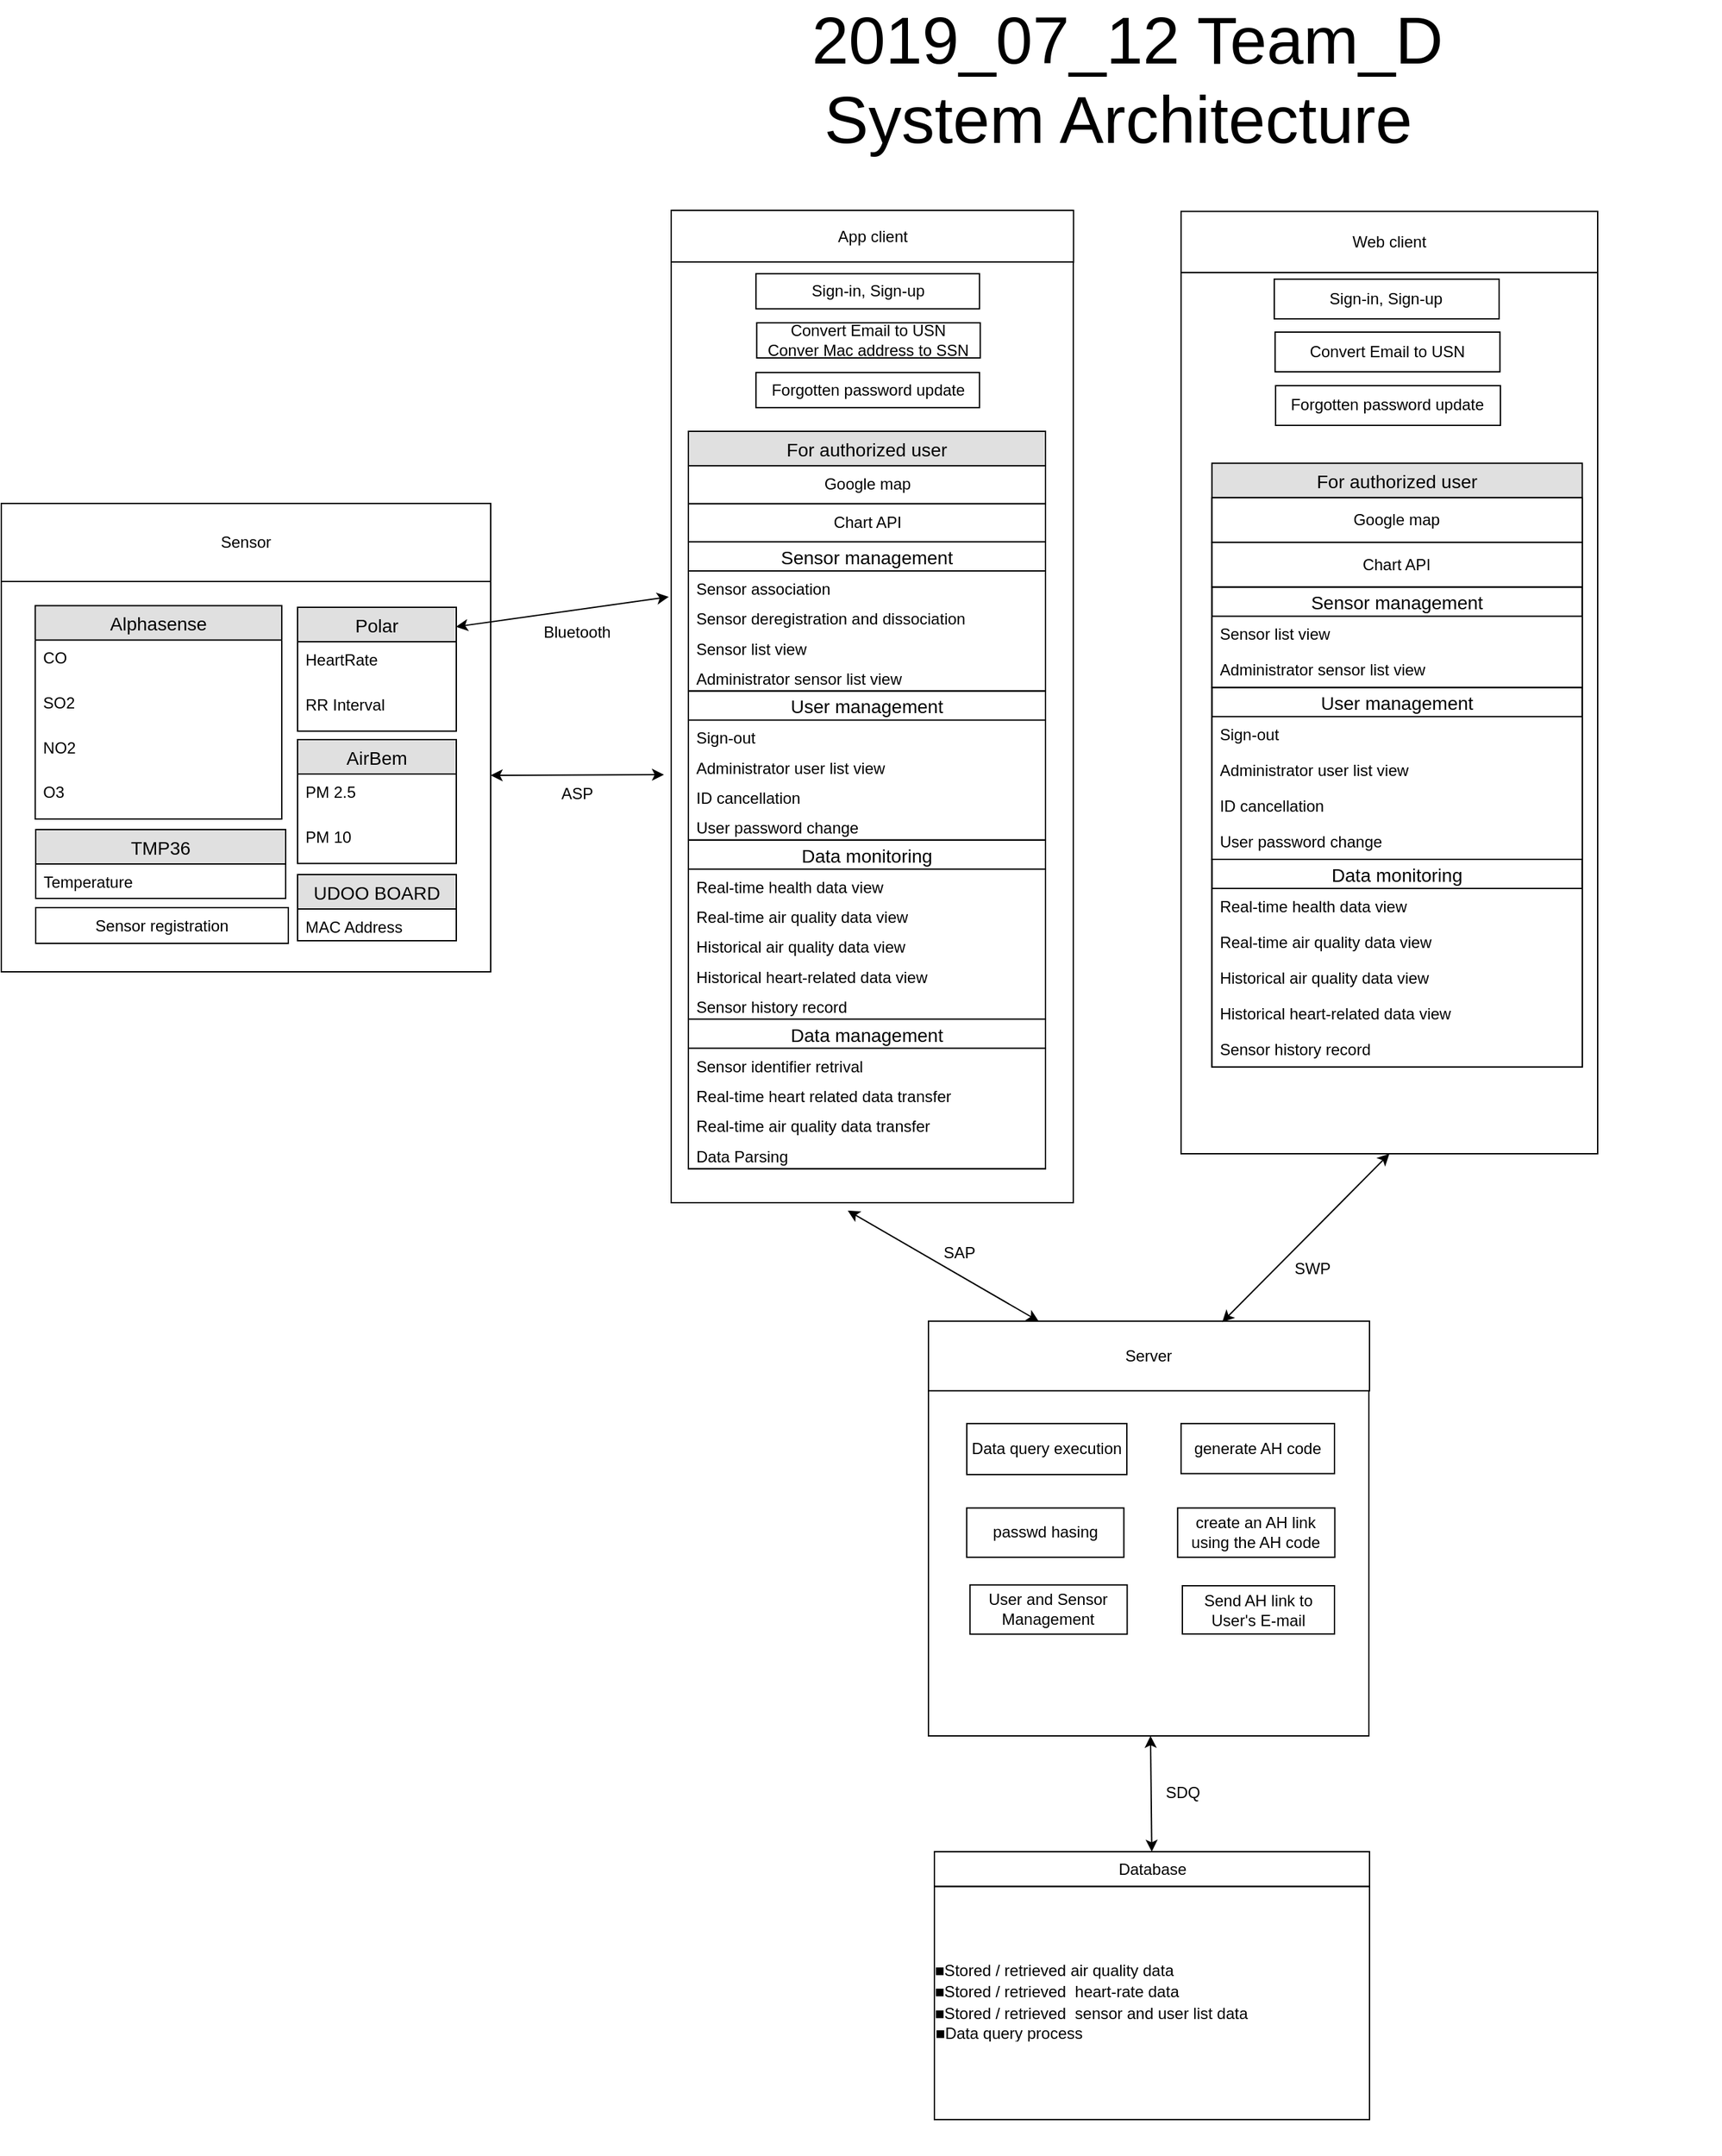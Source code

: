 <mxfile version="10.9.4" type="google"><diagram id="yNKVkzE1z0AHc3PwLsKg" name="Page-1"><mxGraphModel dx="5305" dy="1523" grid="1" gridSize="10" guides="1" tooltips="1" connect="1" arrows="1" fold="1" page="1" pageScale="1" pageWidth="2339" pageHeight="3300" math="0" shadow="0"><root><mxCell id="0"/><mxCell id="1" parent="0"/><mxCell id="GUyp8KzDt57LqFeEyqvn-10" value="" style="group" parent="1" vertex="1" connectable="0"><mxGeometry x="-7" y="1134" width="348" height="426" as="geometry"/></mxCell><mxCell id="GUyp8KzDt57LqFeEyqvn-97" value="" style="group" parent="1" vertex="1" connectable="0"><mxGeometry x="-700" y="425.5" width="370" height="368.639" as="geometry"/></mxCell><mxCell id="GUyp8KzDt57LqFeEyqvn-8" value="Sensor&lt;br&gt;" style="rounded=0;whiteSpace=wrap;html=1;" parent="GUyp8KzDt57LqFeEyqvn-97" vertex="1"><mxGeometry width="370" height="59" as="geometry"/></mxCell><mxCell id="GUyp8KzDt57LqFeEyqvn-9" value="" style="rounded=0;whiteSpace=wrap;html=1;" parent="GUyp8KzDt57LqFeEyqvn-97" vertex="1"><mxGeometry y="59" width="370" height="295" as="geometry"/></mxCell><mxCell id="GUyp8KzDt57LqFeEyqvn-65" value="Alphasense" style="swimlane;fontStyle=0;childLayout=stackLayout;horizontal=1;startSize=26;fillColor=#e0e0e0;horizontalStack=0;resizeParent=1;resizeParentMax=0;resizeLast=0;collapsible=1;marginBottom=0;swimlaneFillColor=#ffffff;align=center;fontSize=14;" parent="GUyp8KzDt57LqFeEyqvn-97" vertex="1"><mxGeometry x="25.65" y="77.241" width="186.408" height="161.278" as="geometry"/></mxCell><mxCell id="GUyp8KzDt57LqFeEyqvn-67" value="CO" style="text;strokeColor=none;fillColor=none;spacingLeft=4;spacingRight=4;overflow=hidden;rotatable=0;points=[[0,0.5],[1,0.5]];portConstraint=eastwest;fontSize=12;" parent="GUyp8KzDt57LqFeEyqvn-65" vertex="1"><mxGeometry y="26" width="186.408" height="33.82" as="geometry"/></mxCell><mxCell id="GUyp8KzDt57LqFeEyqvn-68" value="SO2" style="text;strokeColor=none;fillColor=none;spacingLeft=4;spacingRight=4;overflow=hidden;rotatable=0;points=[[0,0.5],[1,0.5]];portConstraint=eastwest;fontSize=12;" parent="GUyp8KzDt57LqFeEyqvn-65" vertex="1"><mxGeometry y="59.82" width="186.408" height="33.82" as="geometry"/></mxCell><mxCell id="GUyp8KzDt57LqFeEyqvn-66" value="NO2&#10;" style="text;strokeColor=none;fillColor=none;spacingLeft=4;spacingRight=4;overflow=hidden;rotatable=0;points=[[0,0.5],[1,0.5]];portConstraint=eastwest;fontSize=12;" parent="GUyp8KzDt57LqFeEyqvn-65" vertex="1"><mxGeometry y="93.639" width="186.408" height="33.82" as="geometry"/></mxCell><mxCell id="GUyp8KzDt57LqFeEyqvn-70" value="O3&#10;" style="text;strokeColor=none;fillColor=none;spacingLeft=4;spacingRight=4;overflow=hidden;rotatable=0;points=[[0,0.5],[1,0.5]];portConstraint=eastwest;fontSize=12;" parent="GUyp8KzDt57LqFeEyqvn-65" vertex="1"><mxGeometry y="127.459" width="186.408" height="33.82" as="geometry"/></mxCell><mxCell id="GUyp8KzDt57LqFeEyqvn-61" value="Polar" style="swimlane;fontStyle=0;childLayout=stackLayout;horizontal=1;startSize=26;fillColor=#e0e0e0;horizontalStack=0;resizeParent=1;resizeParentMax=0;resizeLast=0;collapsible=1;marginBottom=0;swimlaneFillColor=#ffffff;align=center;fontSize=14;" parent="GUyp8KzDt57LqFeEyqvn-97" vertex="1"><mxGeometry x="224" y="78.5" width="120" height="93.639" as="geometry"/></mxCell><mxCell id="GUyp8KzDt57LqFeEyqvn-62" value="HeartRate" style="text;strokeColor=none;fillColor=none;spacingLeft=4;spacingRight=4;overflow=hidden;rotatable=0;points=[[0,0.5],[1,0.5]];portConstraint=eastwest;fontSize=12;" parent="GUyp8KzDt57LqFeEyqvn-61" vertex="1"><mxGeometry y="26" width="120" height="33.82" as="geometry"/></mxCell><mxCell id="GUyp8KzDt57LqFeEyqvn-63" value="RR Interval" style="text;strokeColor=none;fillColor=none;spacingLeft=4;spacingRight=4;overflow=hidden;rotatable=0;points=[[0,0.5],[1,0.5]];portConstraint=eastwest;fontSize=12;" parent="GUyp8KzDt57LqFeEyqvn-61" vertex="1"><mxGeometry y="59.82" width="120" height="33.82" as="geometry"/></mxCell><mxCell id="GUyp8KzDt57LqFeEyqvn-57" value="AirBem" style="swimlane;fontStyle=0;childLayout=stackLayout;horizontal=1;startSize=26;fillColor=#e0e0e0;horizontalStack=0;resizeParent=1;resizeParentMax=0;resizeLast=0;collapsible=1;marginBottom=0;swimlaneFillColor=#ffffff;align=center;fontSize=14;" parent="GUyp8KzDt57LqFeEyqvn-97" vertex="1"><mxGeometry x="224" y="178.5" width="120" height="93.639" as="geometry"/></mxCell><mxCell id="GUyp8KzDt57LqFeEyqvn-58" value="PM 2.5" style="text;strokeColor=none;fillColor=none;spacingLeft=4;spacingRight=4;overflow=hidden;rotatable=0;points=[[0,0.5],[1,0.5]];portConstraint=eastwest;fontSize=12;" parent="GUyp8KzDt57LqFeEyqvn-57" vertex="1"><mxGeometry y="26" width="120" height="33.82" as="geometry"/></mxCell><mxCell id="GUyp8KzDt57LqFeEyqvn-59" value="PM 10" style="text;strokeColor=none;fillColor=none;spacingLeft=4;spacingRight=4;overflow=hidden;rotatable=0;points=[[0,0.5],[1,0.5]];portConstraint=eastwest;fontSize=12;" parent="GUyp8KzDt57LqFeEyqvn-57" vertex="1"><mxGeometry y="59.82" width="120" height="33.82" as="geometry"/></mxCell><mxCell id="GUyp8KzDt57LqFeEyqvn-77" value="TMP36" style="swimlane;fontStyle=0;childLayout=stackLayout;horizontal=1;startSize=26;fillColor=#e0e0e0;horizontalStack=0;resizeParent=1;resizeParentMax=0;resizeLast=0;collapsible=1;marginBottom=0;swimlaneFillColor=#ffffff;align=center;fontSize=14;" parent="GUyp8KzDt57LqFeEyqvn-97" vertex="1"><mxGeometry x="26" y="246.5" width="189" height="52" as="geometry"/></mxCell><mxCell id="GUyp8KzDt57LqFeEyqvn-78" value="Temperature" style="text;strokeColor=none;fillColor=none;spacingLeft=4;spacingRight=4;overflow=hidden;rotatable=0;points=[[0,0.5],[1,0.5]];portConstraint=eastwest;fontSize=12;" parent="GUyp8KzDt57LqFeEyqvn-77" vertex="1"><mxGeometry y="26" width="189" height="26" as="geometry"/></mxCell><mxCell id="RBsZLQhwxDDcMLFm7bhh-83" value="Sensor registration" style="rounded=0;whiteSpace=wrap;html=1;" parent="GUyp8KzDt57LqFeEyqvn-97" vertex="1"><mxGeometry x="26" y="305.5" width="191" height="27" as="geometry"/></mxCell><mxCell id="_ynnfiY_MXdeHmI1eCDs-2" value="UDOO BOARD" style="swimlane;fontStyle=0;childLayout=stackLayout;horizontal=1;startSize=26;fillColor=#e0e0e0;horizontalStack=0;resizeParent=1;resizeParentMax=0;resizeLast=0;collapsible=1;marginBottom=0;swimlaneFillColor=#ffffff;align=center;fontSize=14;" parent="GUyp8KzDt57LqFeEyqvn-97" vertex="1"><mxGeometry x="224" y="280.5" width="120" height="50" as="geometry"/></mxCell><mxCell id="_ynnfiY_MXdeHmI1eCDs-3" value="MAC Address" style="text;strokeColor=none;fillColor=none;spacingLeft=4;spacingRight=4;overflow=hidden;rotatable=0;points=[[0,0.5],[1,0.5]];portConstraint=eastwest;fontSize=12;" parent="_ynnfiY_MXdeHmI1eCDs-2" vertex="1"><mxGeometry y="26" width="120" height="24" as="geometry"/></mxCell><mxCell id="RBsZLQhwxDDcMLFm7bhh-90" value="" style="group" parent="1" vertex="1" connectable="0"><mxGeometry x="-258" y="204" width="340" height="826" as="geometry"/></mxCell><mxCell id="GUyp8KzDt57LqFeEyqvn-14" value="" style="group" parent="RBsZLQhwxDDcMLFm7bhh-90" vertex="1" connectable="0"><mxGeometry width="338" height="822.288" as="geometry"/></mxCell><mxCell id="GUyp8KzDt57LqFeEyqvn-15" value="App client" style="rounded=0;whiteSpace=wrap;html=1;" parent="GUyp8KzDt57LqFeEyqvn-14" vertex="1"><mxGeometry x="64.5" width="304.2" height="39.235" as="geometry"/></mxCell><mxCell id="GUyp8KzDt57LqFeEyqvn-16" value="" style="rounded=0;whiteSpace=wrap;html=1;" parent="GUyp8KzDt57LqFeEyqvn-14" vertex="1"><mxGeometry x="64.5" y="39" width="304" height="711" as="geometry"/></mxCell><mxCell id="RBsZLQhwxDDcMLFm7bhh-23" value="For authorized user" style="swimlane;fontStyle=0;childLayout=stackLayout;horizontal=1;startSize=26;fillColor=#e0e0e0;horizontalStack=0;resizeParent=1;resizeParentMax=0;resizeLast=0;collapsible=1;marginBottom=0;swimlaneFillColor=#ffffff;align=center;fontSize=14;" parent="GUyp8KzDt57LqFeEyqvn-14" vertex="1"><mxGeometry x="77.5" y="167" width="270" height="557.244" as="geometry"/></mxCell><mxCell id="7zosab7aDGB6BdN1cAAh-4" value="Google map" style="rounded=0;whiteSpace=wrap;html=1;" parent="RBsZLQhwxDDcMLFm7bhh-23" vertex="1"><mxGeometry y="26" width="270" height="28.773" as="geometry"/></mxCell><mxCell id="7zosab7aDGB6BdN1cAAh-5" value="Chart API" style="rounded=0;whiteSpace=wrap;html=1;" parent="RBsZLQhwxDDcMLFm7bhh-23" vertex="1"><mxGeometry y="54.773" width="270" height="28.773" as="geometry"/></mxCell><mxCell id="RBsZLQhwxDDcMLFm7bhh-79" value="Sensor management" style="swimlane;fontStyle=0;childLayout=stackLayout;horizontal=1;startSize=22;fillColor=none;horizontalStack=0;resizeParent=1;resizeParentMax=0;resizeLast=0;collapsible=1;marginBottom=0;swimlaneFillColor=#ffffff;align=center;fontSize=14;" parent="RBsZLQhwxDDcMLFm7bhh-23" vertex="1"><mxGeometry y="83.545" width="270" height="112.678" as="geometry"/></mxCell><mxCell id="RBsZLQhwxDDcMLFm7bhh-81" value="Sensor association " style="text;strokeColor=none;fillColor=none;spacingLeft=4;spacingRight=4;overflow=hidden;rotatable=0;points=[[0,0.5],[1,0.5]];portConstraint=eastwest;fontSize=12;" parent="RBsZLQhwxDDcMLFm7bhh-79" vertex="1"><mxGeometry y="22" width="270" height="22.669" as="geometry"/></mxCell><mxCell id="RBsZLQhwxDDcMLFm7bhh-82" value="Sensor deregistration and dissociation" style="text;strokeColor=none;fillColor=none;spacingLeft=4;spacingRight=4;overflow=hidden;rotatable=0;points=[[0,0.5],[1,0.5]];portConstraint=eastwest;fontSize=12;" parent="RBsZLQhwxDDcMLFm7bhh-79" vertex="1"><mxGeometry y="44.669" width="270" height="22.669" as="geometry"/></mxCell><mxCell id="RBsZLQhwxDDcMLFm7bhh-84" value="Sensor list view" style="text;strokeColor=none;fillColor=none;spacingLeft=4;spacingRight=4;overflow=hidden;rotatable=0;points=[[0,0.5],[1,0.5]];portConstraint=eastwest;fontSize=12;" parent="RBsZLQhwxDDcMLFm7bhh-79" vertex="1"><mxGeometry y="67.339" width="270" height="22.669" as="geometry"/></mxCell><mxCell id="RBsZLQhwxDDcMLFm7bhh-85" value="Administrator sensor list view" style="text;strokeColor=none;fillColor=none;spacingLeft=4;spacingRight=4;overflow=hidden;rotatable=0;points=[[0,0.5],[1,0.5]];portConstraint=eastwest;fontSize=12;" parent="RBsZLQhwxDDcMLFm7bhh-79" vertex="1"><mxGeometry y="90.008" width="270" height="22.669" as="geometry"/></mxCell><mxCell id="RBsZLQhwxDDcMLFm7bhh-69" value="User management" style="swimlane;fontStyle=0;childLayout=stackLayout;horizontal=1;startSize=22;fillColor=none;horizontalStack=0;resizeParent=1;resizeParentMax=0;resizeLast=0;collapsible=1;marginBottom=0;swimlaneFillColor=#ffffff;align=center;fontSize=14;" parent="RBsZLQhwxDDcMLFm7bhh-23" vertex="1"><mxGeometry y="196.223" width="270" height="112.678" as="geometry"/></mxCell><mxCell id="RBsZLQhwxDDcMLFm7bhh-73" value="Sign-out" style="text;strokeColor=none;fillColor=none;spacingLeft=4;spacingRight=4;overflow=hidden;rotatable=0;points=[[0,0.5],[1,0.5]];portConstraint=eastwest;fontSize=12;" parent="RBsZLQhwxDDcMLFm7bhh-69" vertex="1"><mxGeometry y="22" width="270" height="22.669" as="geometry"/></mxCell><mxCell id="RBsZLQhwxDDcMLFm7bhh-77" value="Administrator user list view" style="text;strokeColor=none;fillColor=none;spacingLeft=4;spacingRight=4;overflow=hidden;rotatable=0;points=[[0,0.5],[1,0.5]];portConstraint=eastwest;fontSize=12;" parent="RBsZLQhwxDDcMLFm7bhh-69" vertex="1"><mxGeometry y="44.669" width="270" height="22.669" as="geometry"/></mxCell><mxCell id="RBsZLQhwxDDcMLFm7bhh-76" value="ID cancellation " style="text;strokeColor=none;fillColor=none;spacingLeft=4;spacingRight=4;overflow=hidden;rotatable=0;points=[[0,0.5],[1,0.5]];portConstraint=eastwest;fontSize=12;" parent="RBsZLQhwxDDcMLFm7bhh-69" vertex="1"><mxGeometry y="67.339" width="270" height="22.669" as="geometry"/></mxCell><mxCell id="7zosab7aDGB6BdN1cAAh-2" value="User password change" style="text;strokeColor=none;fillColor=none;spacingLeft=4;spacingRight=4;overflow=hidden;rotatable=0;points=[[0,0.5],[1,0.5]];portConstraint=eastwest;fontSize=12;" parent="RBsZLQhwxDDcMLFm7bhh-69" vertex="1"><mxGeometry y="90.008" width="270" height="22.669" as="geometry"/></mxCell><mxCell id="RBsZLQhwxDDcMLFm7bhh-41" value="Data monitoring" style="swimlane;fontStyle=0;childLayout=stackLayout;horizontal=1;startSize=22;fillColor=none;horizontalStack=0;resizeParent=1;resizeParentMax=0;resizeLast=0;collapsible=1;marginBottom=0;swimlaneFillColor=#ffffff;align=center;fontSize=14;" parent="RBsZLQhwxDDcMLFm7bhh-23" vertex="1"><mxGeometry y="308.901" width="270" height="248.344" as="geometry"/></mxCell><mxCell id="RBsZLQhwxDDcMLFm7bhh-47" value="Real-time health data view" style="text;strokeColor=none;fillColor=none;spacingLeft=4;spacingRight=4;overflow=hidden;rotatable=0;points=[[0,0.5],[1,0.5]];portConstraint=eastwest;fontSize=12;" parent="RBsZLQhwxDDcMLFm7bhh-41" vertex="1"><mxGeometry y="22" width="270" height="22.669" as="geometry"/></mxCell><mxCell id="RBsZLQhwxDDcMLFm7bhh-48" value="Real-time air quality data view" style="text;strokeColor=none;fillColor=none;spacingLeft=4;spacingRight=4;overflow=hidden;rotatable=0;points=[[0,0.5],[1,0.5]];portConstraint=eastwest;fontSize=12;" parent="RBsZLQhwxDDcMLFm7bhh-41" vertex="1"><mxGeometry y="44.669" width="270" height="22.669" as="geometry"/></mxCell><mxCell id="RBsZLQhwxDDcMLFm7bhh-86" value="Historical air quality data view" style="text;strokeColor=none;fillColor=none;spacingLeft=4;spacingRight=4;overflow=hidden;rotatable=0;points=[[0,0.5],[1,0.5]];portConstraint=eastwest;fontSize=12;" parent="RBsZLQhwxDDcMLFm7bhh-41" vertex="1"><mxGeometry y="67.339" width="270" height="22.669" as="geometry"/></mxCell><mxCell id="RBsZLQhwxDDcMLFm7bhh-87" value="Historical heart-related data view" style="text;strokeColor=none;fillColor=none;spacingLeft=4;spacingRight=4;overflow=hidden;rotatable=0;points=[[0,0.5],[1,0.5]];portConstraint=eastwest;fontSize=12;" parent="RBsZLQhwxDDcMLFm7bhh-41" vertex="1"><mxGeometry y="90.008" width="270" height="22.669" as="geometry"/></mxCell><mxCell id="RBsZLQhwxDDcMLFm7bhh-88" value="Sensor history record " style="text;strokeColor=none;fillColor=none;spacingLeft=4;spacingRight=4;overflow=hidden;rotatable=0;points=[[0,0.5],[1,0.5]];portConstraint=eastwest;fontSize=12;" parent="RBsZLQhwxDDcMLFm7bhh-41" vertex="1"><mxGeometry y="112.678" width="270" height="22.669" as="geometry"/></mxCell><mxCell id="RBsZLQhwxDDcMLFm7bhh-53" value="Data management" style="swimlane;fontStyle=0;childLayout=stackLayout;horizontal=1;startSize=22;fillColor=none;horizontalStack=0;resizeParent=1;resizeParentMax=0;resizeLast=0;collapsible=1;marginBottom=0;swimlaneFillColor=#ffffff;align=center;fontSize=14;" parent="RBsZLQhwxDDcMLFm7bhh-41" vertex="1"><mxGeometry y="135.347" width="270" height="112.997" as="geometry"/></mxCell><mxCell id="RBsZLQhwxDDcMLFm7bhh-66" value="Sensor identifier retrival" style="text;strokeColor=none;fillColor=none;spacingLeft=4;spacingRight=4;overflow=hidden;rotatable=0;points=[[0,0.5],[1,0.5]];portConstraint=eastwest;fontSize=12;" parent="RBsZLQhwxDDcMLFm7bhh-53" vertex="1"><mxGeometry y="22" width="270" height="22.669" as="geometry"/></mxCell><mxCell id="RBsZLQhwxDDcMLFm7bhh-68" value="Real-time heart related data transfer" style="text;strokeColor=none;fillColor=none;spacingLeft=4;spacingRight=4;overflow=hidden;rotatable=0;points=[[0,0.5],[1,0.5]];portConstraint=eastwest;fontSize=12;" parent="RBsZLQhwxDDcMLFm7bhh-53" vertex="1"><mxGeometry y="44.669" width="270" height="22.669" as="geometry"/></mxCell><mxCell id="RBsZLQhwxDDcMLFm7bhh-67" value="Real-time air quality data transfer" style="text;strokeColor=none;fillColor=none;spacingLeft=4;spacingRight=4;overflow=hidden;rotatable=0;points=[[0,0.5],[1,0.5]];portConstraint=eastwest;fontSize=12;" parent="RBsZLQhwxDDcMLFm7bhh-53" vertex="1"><mxGeometry y="67.339" width="270" height="22.669" as="geometry"/></mxCell><mxCell id="7zosab7aDGB6BdN1cAAh-10" value="Data Parsing" style="text;strokeColor=none;fillColor=none;spacingLeft=4;spacingRight=4;overflow=hidden;rotatable=0;points=[[0,0.5],[1,0.5]];portConstraint=eastwest;fontSize=12;" parent="RBsZLQhwxDDcMLFm7bhh-53" vertex="1"><mxGeometry y="90.008" width="270" height="22.989" as="geometry"/></mxCell><mxCell id="RBsZLQhwxDDcMLFm7bhh-32" value="Sign-in, Sign-up" style="rounded=0;whiteSpace=wrap;html=1;" parent="GUyp8KzDt57LqFeEyqvn-14" vertex="1"><mxGeometry x="128.61" y="47.862" width="169" height="26.525" as="geometry"/></mxCell><mxCell id="RBsZLQhwxDDcMLFm7bhh-34" value="&lt;span&gt;Forgotten password update&lt;/span&gt;" style="rounded=0;whiteSpace=wrap;html=1;" parent="GUyp8KzDt57LqFeEyqvn-14" vertex="1"><mxGeometry x="128.61" y="122.575" width="169" height="26.525" as="geometry"/></mxCell><mxCell id="1m8yo7DQwKGE-LH1JsXf-3" value="Convert Email to USN&lt;br&gt;Conver Mac address to SSN" style="rounded=0;whiteSpace=wrap;html=1;" parent="GUyp8KzDt57LqFeEyqvn-14" vertex="1"><mxGeometry x="129.173" y="84.997" width="169" height="26.525" as="geometry"/></mxCell><mxCell id="_ynnfiY_MXdeHmI1eCDs-15" value="" style="endArrow=classic;startArrow=classic;html=1;" parent="GUyp8KzDt57LqFeEyqvn-14" edge="1"><mxGeometry width="50" height="50" relative="1" as="geometry"><mxPoint x="-72" y="427" as="sourcePoint"/><mxPoint x="59" y="426.5" as="targetPoint"/></mxGeometry></mxCell><mxCell id="_ynnfiY_MXdeHmI1eCDs-16" value="ASP" style="text;html=1;resizable=0;points=[];align=center;verticalAlign=middle;labelBackgroundColor=#ffffff;" parent="_ynnfiY_MXdeHmI1eCDs-15" connectable="0" vertex="1"><mxGeometry x="0.163" y="1" relative="1" as="geometry"><mxPoint x="-11.5" y="15.5" as="offset"/></mxGeometry></mxCell><mxCell id="RBsZLQhwxDDcMLFm7bhh-127" value="" style="group" parent="1" vertex="1" connectable="0"><mxGeometry x="250" y="197" width="350" height="890" as="geometry"/></mxCell><mxCell id="RBsZLQhwxDDcMLFm7bhh-128" value="" style="group" parent="RBsZLQhwxDDcMLFm7bhh-127" vertex="1" connectable="0"><mxGeometry width="350" height="747" as="geometry"/></mxCell><mxCell id="RBsZLQhwxDDcMLFm7bhh-129" value="Web client" style="rounded=0;whiteSpace=wrap;html=1;" parent="RBsZLQhwxDDcMLFm7bhh-128" vertex="1"><mxGeometry x="-58" y="7.781" width="315.0" height="46.688" as="geometry"/></mxCell><mxCell id="RBsZLQhwxDDcMLFm7bhh-130" value="" style="rounded=0;whiteSpace=wrap;html=1;" parent="RBsZLQhwxDDcMLFm7bhh-128" vertex="1"><mxGeometry x="-58" y="54.0" width="315.0" height="666.0" as="geometry"/></mxCell><mxCell id="RBsZLQhwxDDcMLFm7bhh-131" value="For authorized user" style="swimlane;fontStyle=0;childLayout=stackLayout;horizontal=1;startSize=26;fillColor=#e0e0e0;horizontalStack=0;resizeParent=1;resizeParentMax=0;resizeLast=0;collapsible=1;marginBottom=0;swimlaneFillColor=#ffffff;align=center;fontSize=14;" parent="RBsZLQhwxDDcMLFm7bhh-128" vertex="1"><mxGeometry x="-34.667" y="198.169" width="280" height="456.249" as="geometry"/></mxCell><mxCell id="7zosab7aDGB6BdN1cAAh-6" value="Google map" style="rounded=0;whiteSpace=wrap;html=1;" parent="RBsZLQhwxDDcMLFm7bhh-131" vertex="1"><mxGeometry y="26" width="280" height="33.762" as="geometry"/></mxCell><mxCell id="7zosab7aDGB6BdN1cAAh-7" value="Chart API" style="rounded=0;whiteSpace=wrap;html=1;" parent="RBsZLQhwxDDcMLFm7bhh-131" vertex="1"><mxGeometry y="59.762" width="280" height="33.762" as="geometry"/></mxCell><mxCell id="RBsZLQhwxDDcMLFm7bhh-132" value="Sensor management" style="swimlane;fontStyle=0;childLayout=stackLayout;horizontal=1;startSize=22;fillColor=none;horizontalStack=0;resizeParent=1;resizeParentMax=0;resizeLast=0;collapsible=1;marginBottom=0;swimlaneFillColor=#ffffff;align=center;fontSize=14;" parent="RBsZLQhwxDDcMLFm7bhh-131" vertex="1"><mxGeometry y="93.524" width="280" height="75.95" as="geometry"/></mxCell><mxCell id="RBsZLQhwxDDcMLFm7bhh-135" value="Sensor list view" style="text;strokeColor=none;fillColor=none;spacingLeft=4;spacingRight=4;overflow=hidden;rotatable=0;points=[[0,0.5],[1,0.5]];portConstraint=eastwest;fontSize=12;" parent="RBsZLQhwxDDcMLFm7bhh-132" vertex="1"><mxGeometry y="22" width="280" height="26.975" as="geometry"/></mxCell><mxCell id="RBsZLQhwxDDcMLFm7bhh-136" value="Administrator sensor list view" style="text;strokeColor=none;fillColor=none;spacingLeft=4;spacingRight=4;overflow=hidden;rotatable=0;points=[[0,0.5],[1,0.5]];portConstraint=eastwest;fontSize=12;" parent="RBsZLQhwxDDcMLFm7bhh-132" vertex="1"><mxGeometry y="48.975" width="280" height="26.975" as="geometry"/></mxCell><mxCell id="RBsZLQhwxDDcMLFm7bhh-137" value="User management" style="swimlane;fontStyle=0;childLayout=stackLayout;horizontal=1;startSize=22;fillColor=none;horizontalStack=0;resizeParent=1;resizeParentMax=0;resizeLast=0;collapsible=1;marginBottom=0;swimlaneFillColor=#ffffff;align=center;fontSize=14;" parent="RBsZLQhwxDDcMLFm7bhh-131" vertex="1"><mxGeometry y="169.474" width="280" height="129.9" as="geometry"/></mxCell><mxCell id="RBsZLQhwxDDcMLFm7bhh-138" value="Sign-out" style="text;strokeColor=none;fillColor=none;spacingLeft=4;spacingRight=4;overflow=hidden;rotatable=0;points=[[0,0.5],[1,0.5]];portConstraint=eastwest;fontSize=12;" parent="RBsZLQhwxDDcMLFm7bhh-137" vertex="1"><mxGeometry y="22" width="280" height="26.975" as="geometry"/></mxCell><mxCell id="RBsZLQhwxDDcMLFm7bhh-139" value="Administrator user list view" style="text;strokeColor=none;fillColor=none;spacingLeft=4;spacingRight=4;overflow=hidden;rotatable=0;points=[[0,0.5],[1,0.5]];portConstraint=eastwest;fontSize=12;" parent="RBsZLQhwxDDcMLFm7bhh-137" vertex="1"><mxGeometry y="48.975" width="280" height="26.975" as="geometry"/></mxCell><mxCell id="RBsZLQhwxDDcMLFm7bhh-140" value="ID cancellation " style="text;strokeColor=none;fillColor=none;spacingLeft=4;spacingRight=4;overflow=hidden;rotatable=0;points=[[0,0.5],[1,0.5]];portConstraint=eastwest;fontSize=12;" parent="RBsZLQhwxDDcMLFm7bhh-137" vertex="1"><mxGeometry y="75.95" width="280" height="26.975" as="geometry"/></mxCell><mxCell id="RBsZLQhwxDDcMLFm7bhh-141" value="User password change" style="text;strokeColor=none;fillColor=none;spacingLeft=4;spacingRight=4;overflow=hidden;rotatable=0;points=[[0,0.5],[1,0.5]];portConstraint=eastwest;fontSize=12;" parent="RBsZLQhwxDDcMLFm7bhh-137" vertex="1"><mxGeometry y="102.925" width="280" height="26.975" as="geometry"/></mxCell><mxCell id="RBsZLQhwxDDcMLFm7bhh-143" value="Data monitoring" style="swimlane;fontStyle=0;childLayout=stackLayout;horizontal=1;startSize=22;fillColor=none;horizontalStack=0;resizeParent=1;resizeParentMax=0;resizeLast=0;collapsible=1;marginBottom=0;swimlaneFillColor=#ffffff;align=center;fontSize=14;" parent="RBsZLQhwxDDcMLFm7bhh-131" vertex="1"><mxGeometry y="299.374" width="280" height="156.875" as="geometry"/></mxCell><mxCell id="RBsZLQhwxDDcMLFm7bhh-144" value="Real-time health data view" style="text;strokeColor=none;fillColor=none;spacingLeft=4;spacingRight=4;overflow=hidden;rotatable=0;points=[[0,0.5],[1,0.5]];portConstraint=eastwest;fontSize=12;" parent="RBsZLQhwxDDcMLFm7bhh-143" vertex="1"><mxGeometry y="22" width="280" height="26.975" as="geometry"/></mxCell><mxCell id="RBsZLQhwxDDcMLFm7bhh-145" value="Real-time air quality data view" style="text;strokeColor=none;fillColor=none;spacingLeft=4;spacingRight=4;overflow=hidden;rotatable=0;points=[[0,0.5],[1,0.5]];portConstraint=eastwest;fontSize=12;" parent="RBsZLQhwxDDcMLFm7bhh-143" vertex="1"><mxGeometry y="48.975" width="280" height="26.975" as="geometry"/></mxCell><mxCell id="RBsZLQhwxDDcMLFm7bhh-146" value="Historical air quality data view" style="text;strokeColor=none;fillColor=none;spacingLeft=4;spacingRight=4;overflow=hidden;rotatable=0;points=[[0,0.5],[1,0.5]];portConstraint=eastwest;fontSize=12;" parent="RBsZLQhwxDDcMLFm7bhh-143" vertex="1"><mxGeometry y="75.95" width="280" height="26.975" as="geometry"/></mxCell><mxCell id="RBsZLQhwxDDcMLFm7bhh-147" value="Historical heart-related data view" style="text;strokeColor=none;fillColor=none;spacingLeft=4;spacingRight=4;overflow=hidden;rotatable=0;points=[[0,0.5],[1,0.5]];portConstraint=eastwest;fontSize=12;" parent="RBsZLQhwxDDcMLFm7bhh-143" vertex="1"><mxGeometry y="102.925" width="280" height="26.975" as="geometry"/></mxCell><mxCell id="RBsZLQhwxDDcMLFm7bhh-148" value="Sensor history record " style="text;strokeColor=none;fillColor=none;spacingLeft=4;spacingRight=4;overflow=hidden;rotatable=0;points=[[0,0.5],[1,0.5]];portConstraint=eastwest;fontSize=12;" parent="RBsZLQhwxDDcMLFm7bhh-143" vertex="1"><mxGeometry y="129.9" width="280" height="26.975" as="geometry"/></mxCell><mxCell id="_ynnfiY_MXdeHmI1eCDs-53" value="Sign-in, Sign-up" style="rounded=0;whiteSpace=wrap;html=1;" parent="RBsZLQhwxDDcMLFm7bhh-128" vertex="1"><mxGeometry x="12.462" y="58.992" width="170" height="30" as="geometry"/></mxCell><mxCell id="_ynnfiY_MXdeHmI1eCDs-54" value="&lt;span&gt;Forgotten password update&lt;/span&gt;" style="rounded=0;whiteSpace=wrap;html=1;" parent="RBsZLQhwxDDcMLFm7bhh-128" vertex="1"><mxGeometry x="13.462" y="139.495" width="170" height="30" as="geometry"/></mxCell><mxCell id="_ynnfiY_MXdeHmI1eCDs-55" value="Convert Email to USN" style="rounded=0;whiteSpace=wrap;html=1;" parent="RBsZLQhwxDDcMLFm7bhh-128" vertex="1"><mxGeometry x="13.119" y="99.005" width="170" height="30" as="geometry"/></mxCell><mxCell id="RBsZLQhwxDDcMLFm7bhh-170" value="" style="endArrow=classic;startArrow=classic;html=1;exitX=0.25;exitY=0;exitDx=0;exitDy=0;" parent="1" source="_ynnfiY_MXdeHmI1eCDs-10" edge="1"><mxGeometry width="50" height="50" relative="1" as="geometry"><mxPoint x="-80" y="1237.5" as="sourcePoint"/><mxPoint x="-60" y="960" as="targetPoint"/></mxGeometry></mxCell><mxCell id="RBsZLQhwxDDcMLFm7bhh-171" value="SAP" style="text;html=1;resizable=0;points=[];align=center;verticalAlign=middle;labelBackgroundColor=#ffffff;" parent="RBsZLQhwxDDcMLFm7bhh-170" vertex="1" connectable="0"><mxGeometry x="0.252" y="-1" relative="1" as="geometry"><mxPoint x="29.5" y="1" as="offset"/></mxGeometry></mxCell><mxCell id="oN0KyA3HoM34JoLy4xq6-1" value="2019_07_12 Team_D&lt;br style=&quot;font-size: 50px&quot;&gt;System Architecture&amp;nbsp;" style="text;html=1;strokeColor=none;fillColor=none;align=center;verticalAlign=middle;whiteSpace=wrap;rounded=0;fontSize=50;" parent="1" vertex="1"><mxGeometry x="-99.5" y="50" width="501" height="110" as="geometry"/></mxCell><mxCell id="_ynnfiY_MXdeHmI1eCDs-13" value="" style="endArrow=classic;startArrow=classic;html=1;entryX=-0.006;entryY=0.356;entryDx=0;entryDy=0;entryPerimeter=0;exitX=0.998;exitY=0.157;exitDx=0;exitDy=0;exitPerimeter=0;" parent="1" target="GUyp8KzDt57LqFeEyqvn-16" edge="1" source="GUyp8KzDt57LqFeEyqvn-61"><mxGeometry width="50" height="50" relative="1" as="geometry"><mxPoint x="-420" y="563" as="sourcePoint"/><mxPoint x="-260" y="640" as="targetPoint"/></mxGeometry></mxCell><mxCell id="_ynnfiY_MXdeHmI1eCDs-14" value="Bluetooth" style="text;html=1;resizable=0;points=[];align=center;verticalAlign=middle;labelBackgroundColor=#ffffff;" parent="_ynnfiY_MXdeHmI1eCDs-13" connectable="0" vertex="1"><mxGeometry x="0.163" y="1" relative="1" as="geometry"><mxPoint x="-2" y="18.5" as="offset"/></mxGeometry></mxCell><mxCell id="XBP6wBBsJuAYEbADDrII-11" value="" style="endArrow=classic;startArrow=classic;html=1;" edge="1" parent="1" source="GUyp8KzDt57LqFeEyqvn-7" target="GUyp8KzDt57LqFeEyqvn-4"><mxGeometry width="50" height="50" relative="1" as="geometry"><mxPoint x="174.5" y="273" as="sourcePoint"/><mxPoint x="167.5" y="1427.711" as="targetPoint"/></mxGeometry></mxCell><mxCell id="V6YbSmd2RPto3ppRWbp--3" value="SDQ" style="text;html=1;resizable=0;points=[];align=center;verticalAlign=middle;labelBackgroundColor=#ffffff;" connectable="0" vertex="1" parent="XBP6wBBsJuAYEbADDrII-11"><mxGeometry x="-0.329" y="-3" relative="1" as="geometry"><mxPoint x="27" y="13" as="offset"/></mxGeometry></mxCell><mxCell id="GUyp8KzDt57LqFeEyqvn-7" value="" style="rounded=0;whiteSpace=wrap;html=1;container=1;fillColor=none;" parent="1" vertex="1"><mxGeometry x="1" y="1095" width="333" height="262" as="geometry"/></mxCell><mxCell id="1m8yo7DQwKGE-LH1JsXf-2" value="passwd hasing" style="rounded=0;whiteSpace=wrap;html=1;" parent="GUyp8KzDt57LqFeEyqvn-7" vertex="1"><mxGeometry x="28.894" y="89.735" width="118.855" height="37.232" as="geometry"/></mxCell><mxCell id="RBsZLQhwxDDcMLFm7bhh-173" value="Data query execution" style="rounded=0;whiteSpace=wrap;html=1;" parent="GUyp8KzDt57LqFeEyqvn-7" vertex="1"><mxGeometry x="29" y="25.92" width="121.0" height="38.529" as="geometry"/></mxCell><mxCell id="M55RW567eA-JLibV3Ilv-2" value="generate AH code" style="rounded=0;whiteSpace=wrap;html=1;" parent="GUyp8KzDt57LqFeEyqvn-7" vertex="1"><mxGeometry x="191" y="25.92" width="116" height="37.829" as="geometry"/></mxCell><mxCell id="M55RW567eA-JLibV3Ilv-3" value="Send AH link to User's E-mail" style="rounded=0;whiteSpace=wrap;html=1;" parent="GUyp8KzDt57LqFeEyqvn-7" vertex="1"><mxGeometry x="192" y="148.513" width="115.0" height="36.428" as="geometry"/></mxCell><mxCell id="XBP6wBBsJuAYEbADDrII-1" value="create an AH link using the AH code" style="rounded=0;whiteSpace=wrap;html=1;" vertex="1" parent="GUyp8KzDt57LqFeEyqvn-7"><mxGeometry x="188.394" y="89.735" width="118.855" height="37.232" as="geometry"/></mxCell><mxCell id="XBP6wBBsJuAYEbADDrII-4" value="User and Sensor Management" style="rounded=0;whiteSpace=wrap;html=1;" vertex="1" parent="GUyp8KzDt57LqFeEyqvn-7"><mxGeometry x="31.394" y="147.879" width="118.855" height="37.232" as="geometry"/></mxCell><mxCell id="_ynnfiY_MXdeHmI1eCDs-10" value="Server" style="rounded=0;whiteSpace=wrap;html=1;" parent="1" vertex="1"><mxGeometry x="1.012" y="1043.567" width="333.479" height="52.603" as="geometry"/></mxCell><mxCell id="GUyp8KzDt57LqFeEyqvn-13" value="" style="group" parent="1" vertex="1" connectable="0"><mxGeometry x="3" y="1446.5" width="329" height="227" as="geometry"/></mxCell><mxCell id="GUyp8KzDt57LqFeEyqvn-4" value="Database" style="rounded=0;whiteSpace=wrap;html=1;" parent="GUyp8KzDt57LqFeEyqvn-13" vertex="1"><mxGeometry x="2.5" y="-2" width="329" height="26.231" as="geometry"/></mxCell><mxCell id="GUyp8KzDt57LqFeEyqvn-5" value="" style="rounded=0;whiteSpace=wrap;html=1;" parent="GUyp8KzDt57LqFeEyqvn-13" vertex="1"><mxGeometry x="2.5" y="24.381" width="329" height="176.078" as="geometry"/></mxCell><mxCell id="RBsZLQhwxDDcMLFm7bhh-178" value="■Stored / retrieved  sensor and user list data" style="text;strokeColor=none;fillColor=none;spacingLeft=4;spacingRight=4;overflow=hidden;rotatable=0;points=[[0,0.5],[1,0.5]];portConstraint=eastwest;fontSize=12;" parent="GUyp8KzDt57LqFeEyqvn-13" vertex="1"><mxGeometry x="-3.184" y="106.445" width="329" height="15.951" as="geometry"/></mxCell><mxCell id="RBsZLQhwxDDcMLFm7bhh-179" value="■Data query process" style="text;strokeColor=none;fillColor=none;spacingLeft=4;spacingRight=4;overflow=hidden;rotatable=0;points=[[0,0.5],[1,0.5]];portConstraint=eastwest;fontSize=12;" parent="GUyp8KzDt57LqFeEyqvn-13" vertex="1"><mxGeometry x="-2.653" y="121.476" width="329" height="15.951" as="geometry"/></mxCell><mxCell id="RBsZLQhwxDDcMLFm7bhh-177" value="■Stored / retrieved  heart-rate data" style="text;strokeColor=none;fillColor=none;spacingLeft=4;spacingRight=4;overflow=hidden;rotatable=0;points=[[0,0.5],[1,0.5]];portConstraint=eastwest;fontSize=12;" parent="GUyp8KzDt57LqFeEyqvn-13" vertex="1"><mxGeometry x="-3.184" y="89.88" width="329" height="15.951" as="geometry"/></mxCell><mxCell id="RBsZLQhwxDDcMLFm7bhh-176" value="■Stored / retrieved air quality data" style="text;strokeColor=none;fillColor=none;spacingLeft=4;spacingRight=4;overflow=hidden;rotatable=0;points=[[0,0.5],[1,0.5]];portConstraint=eastwest;fontSize=12;" parent="GUyp8KzDt57LqFeEyqvn-13" vertex="1"><mxGeometry x="-3.184" y="73.928" width="329" height="15.951" as="geometry"/></mxCell><mxCell id="RBsZLQhwxDDcMLFm7bhh-161" value="" style="endArrow=classic;startArrow=classic;html=1;exitX=0.666;exitY=0.014;exitDx=0;exitDy=0;exitPerimeter=0;entryX=0.5;entryY=1;entryDx=0;entryDy=0;" parent="1" source="_ynnfiY_MXdeHmI1eCDs-10" edge="1" target="RBsZLQhwxDDcMLFm7bhh-130"><mxGeometry width="50" height="50" relative="1" as="geometry"><mxPoint x="452.927" y="952.016" as="sourcePoint"/><mxPoint x="420" y="920" as="targetPoint"/></mxGeometry></mxCell><mxCell id="RBsZLQhwxDDcMLFm7bhh-164" value="SWP" style="text;html=1;resizable=0;points=[];align=center;verticalAlign=middle;labelBackgroundColor=#ffffff;" parent="RBsZLQhwxDDcMLFm7bhh-161" vertex="1" connectable="0"><mxGeometry x="0.07" y="-1" relative="1" as="geometry"><mxPoint x="-0.5" y="27" as="offset"/></mxGeometry></mxCell></root></mxGraphModel></diagram></mxfile>